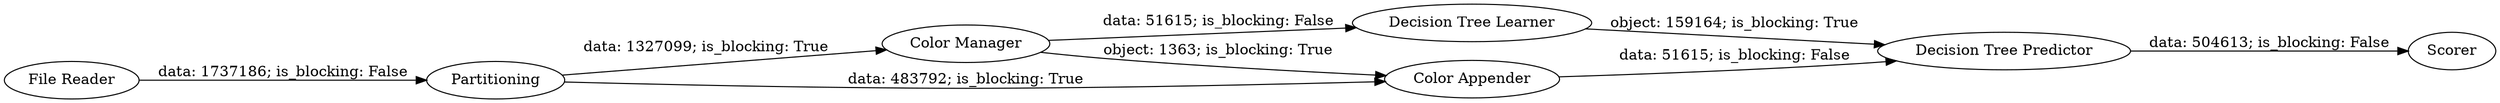 digraph {
	"-4739951624271348798_4" [label="Decision Tree Learner"]
	"-4739951624271348798_7" [label=Scorer]
	"-4739951624271348798_2" [label=Partitioning]
	"-4739951624271348798_3" [label="Color Manager"]
	"-4739951624271348798_6" [label="Color Appender"]
	"-4739951624271348798_1" [label="File Reader"]
	"-4739951624271348798_5" [label="Decision Tree Predictor"]
	"-4739951624271348798_1" -> "-4739951624271348798_2" [label="data: 1737186; is_blocking: False"]
	"-4739951624271348798_4" -> "-4739951624271348798_5" [label="object: 159164; is_blocking: True"]
	"-4739951624271348798_2" -> "-4739951624271348798_3" [label="data: 1327099; is_blocking: True"]
	"-4739951624271348798_5" -> "-4739951624271348798_7" [label="data: 504613; is_blocking: False"]
	"-4739951624271348798_6" -> "-4739951624271348798_5" [label="data: 51615; is_blocking: False"]
	"-4739951624271348798_3" -> "-4739951624271348798_6" [label="object: 1363; is_blocking: True"]
	"-4739951624271348798_2" -> "-4739951624271348798_6" [label="data: 483792; is_blocking: True"]
	"-4739951624271348798_3" -> "-4739951624271348798_4" [label="data: 51615; is_blocking: False"]
	rankdir=LR
}
